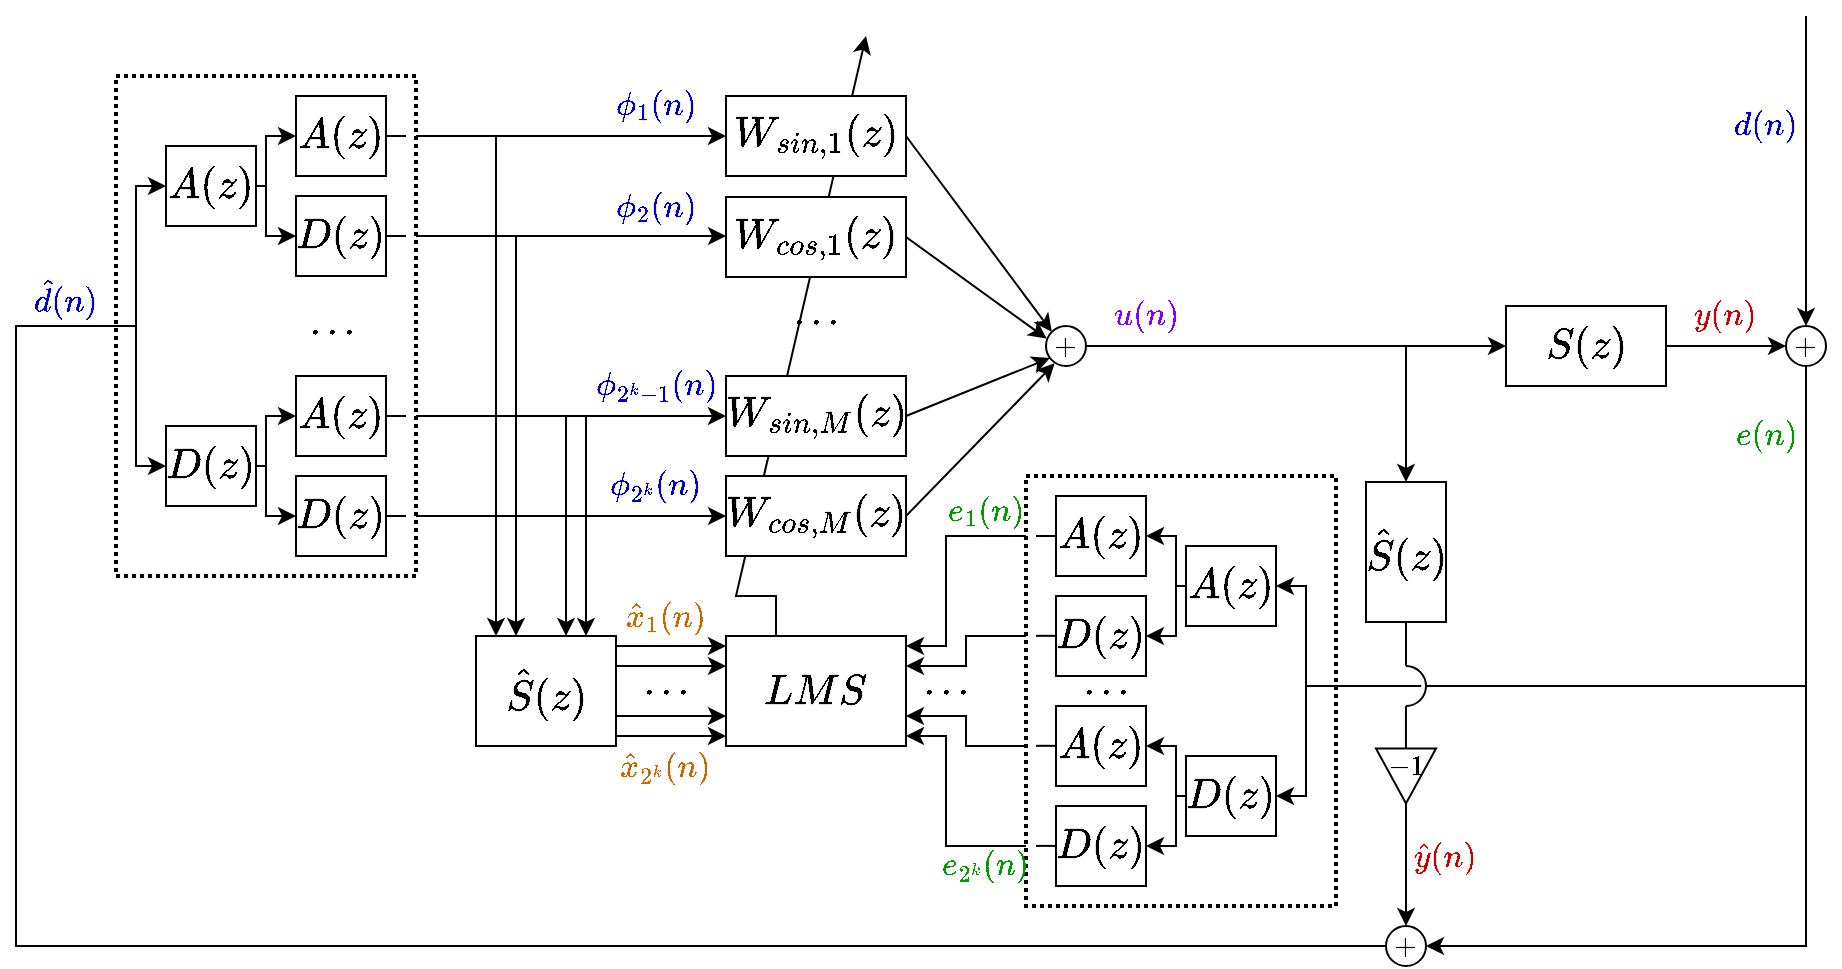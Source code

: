 <mxfile version="21.6.8" type="github">
  <diagram name="Sivu-1" id="u8w1255cLJUokRJfRU84">
    <mxGraphModel dx="2378" dy="2010" grid="1" gridSize="5" guides="1" tooltips="1" connect="1" arrows="1" fold="1" page="1" pageScale="1" pageWidth="827" pageHeight="1169" math="1" shadow="0">
      <root>
        <mxCell id="0" />
        <mxCell id="1" parent="0" />
        <mxCell id="8-c3kvB9OXs8t6of_QWn-6" value="" style="rounded=0;whiteSpace=wrap;html=1;fillColor=none;strokeColor=default;dashed=1;dashPattern=1 1;strokeWidth=2;" vertex="1" parent="1">
          <mxGeometry x="40" y="-85" width="150" height="250" as="geometry" />
        </mxCell>
        <mxCell id="19g5wpBG-z4xOQPj4vC4-21" value="" style="endArrow=none;html=1;rounded=0;exitX=0.498;exitY=0.138;exitDx=0;exitDy=0;exitPerimeter=0;" parent="1" source="19g5wpBG-z4xOQPj4vC4-19" edge="1" target="19g5wpBG-z4xOQPj4vC4-10">
          <mxGeometry width="50" height="50" relative="1" as="geometry">
            <mxPoint x="685" y="270" as="sourcePoint" />
            <mxPoint x="685" y="235" as="targetPoint" />
          </mxGeometry>
        </mxCell>
        <mxCell id="19g5wpBG-z4xOQPj4vC4-25" style="edgeStyle=orthogonalEdgeStyle;rounded=0;orthogonalLoop=1;jettySize=auto;html=1;entryX=0;entryY=0.5;entryDx=0;entryDy=0;" parent="1" source="ajAWkNfieeJ6ma5MIzeF-12" target="ajAWkNfieeJ6ma5MIzeF-1" edge="1">
          <mxGeometry relative="1" as="geometry" />
        </mxCell>
        <mxCell id="ajAWkNfieeJ6ma5MIzeF-12" value="&lt;font style=&quot;font-size: 18px;&quot;&gt;$$S(z)$$&lt;/font&gt;" style="rounded=0;whiteSpace=wrap;html=1;" parent="1" vertex="1">
          <mxGeometry x="735" y="30" width="80" height="40" as="geometry" />
        </mxCell>
        <mxCell id="ajAWkNfieeJ6ma5MIzeF-18" value="" style="endArrow=classic;html=1;rounded=0;exitX=0.5;exitY=0;exitDx=0;exitDy=0;" parent="1" edge="1">
          <mxGeometry width="50" height="50" relative="1" as="geometry">
            <mxPoint x="370" y="235" as="sourcePoint" />
            <mxPoint x="415" y="-105" as="targetPoint" />
            <Array as="points">
              <mxPoint x="370" y="175" />
              <mxPoint x="350" y="175" />
            </Array>
          </mxGeometry>
        </mxCell>
        <mxCell id="ajAWkNfieeJ6ma5MIzeF-3" value="&lt;font style=&quot;font-size: 18px;&quot;&gt;$$W_{sin,1}(z)$$&lt;/font&gt;" style="rounded=0;whiteSpace=wrap;html=1;" parent="1" vertex="1">
          <mxGeometry x="345" y="-75" width="90" height="40" as="geometry" />
        </mxCell>
        <mxCell id="ajAWkNfieeJ6ma5MIzeF-20" value="&lt;font size=&quot;1&quot; color=&quot;#0000cc&quot;&gt;&lt;i style=&quot;font-size: 14px;&quot;&gt;$$d(n)$$&lt;/i&gt;&lt;/font&gt;" style="text;html=1;strokeColor=none;fillColor=none;align=center;verticalAlign=middle;whiteSpace=wrap;rounded=0;" parent="1" vertex="1">
          <mxGeometry x="835" y="-75" width="60" height="30" as="geometry" />
        </mxCell>
        <mxCell id="ajAWkNfieeJ6ma5MIzeF-21" value="&lt;font size=&quot;1&quot; color=&quot;#cc0000&quot;&gt;&lt;i style=&quot;font-size: 14px;&quot;&gt;$$y(n)$$&lt;/i&gt;&lt;/font&gt;" style="text;html=1;strokeColor=none;fillColor=none;align=center;verticalAlign=middle;whiteSpace=wrap;rounded=0;" parent="1" vertex="1">
          <mxGeometry x="815" y="20" width="60" height="30" as="geometry" />
        </mxCell>
        <mxCell id="ajAWkNfieeJ6ma5MIzeF-22" value="&lt;font size=&quot;1&quot; color=&quot;#009900&quot;&gt;&lt;i style=&quot;font-size: 14px;&quot;&gt;$$e(n)$$&lt;/i&gt;&lt;/font&gt;" style="text;html=1;strokeColor=none;fillColor=none;align=center;verticalAlign=middle;whiteSpace=wrap;rounded=0;" parent="1" vertex="1">
          <mxGeometry x="835" y="80" width="60" height="30" as="geometry" />
        </mxCell>
        <mxCell id="ajAWkNfieeJ6ma5MIzeF-23" value="&lt;font size=&quot;1&quot; color=&quot;#7f00ff&quot;&gt;&lt;i style=&quot;font-size: 14px;&quot;&gt;$$u(n)$$&lt;/i&gt;&lt;/font&gt;" style="text;html=1;strokeColor=none;fillColor=none;align=center;verticalAlign=middle;whiteSpace=wrap;rounded=0;" parent="1" vertex="1">
          <mxGeometry x="525" y="20" width="60" height="30" as="geometry" />
        </mxCell>
        <mxCell id="CBB9v3UhZUv1EWWix4jz-1" value="&lt;font style=&quot;font-size: 18px;&quot;&gt;$$\hat {S}(z)$$&lt;/font&gt;" style="rounded=0;whiteSpace=wrap;html=1;" parent="1" vertex="1">
          <mxGeometry x="220" y="195" width="70" height="55" as="geometry" />
        </mxCell>
        <mxCell id="CBB9v3UhZUv1EWWix4jz-2" value="&lt;font size=&quot;1&quot; color=&quot;#cc6600&quot;&gt;&lt;i style=&quot;font-size: 14px;&quot;&gt;$$\hat{x}_1(n)$$&lt;/i&gt;&lt;/font&gt;" style="text;html=1;strokeColor=none;fillColor=none;align=center;verticalAlign=middle;whiteSpace=wrap;rounded=0;" parent="1" vertex="1">
          <mxGeometry x="285" y="170" width="60" height="30" as="geometry" />
        </mxCell>
        <mxCell id="19g5wpBG-z4xOQPj4vC4-1" value="&lt;font style=&quot;font-size: 18px;&quot;&gt;$$\hat {S}(z)$$&lt;/font&gt;" style="rounded=0;whiteSpace=wrap;html=1;" parent="1" vertex="1">
          <mxGeometry x="665" y="118" width="40" height="70" as="geometry" />
        </mxCell>
        <mxCell id="19g5wpBG-z4xOQPj4vC4-3" value="$$+$$" style="ellipse;whiteSpace=wrap;html=1;aspect=fixed;" parent="1" vertex="1">
          <mxGeometry x="675" y="340" width="20" height="20" as="geometry" />
        </mxCell>
        <mxCell id="19g5wpBG-z4xOQPj4vC4-7" value="" style="endArrow=classic;html=1;rounded=0;entryX=1;entryY=0.5;entryDx=0;entryDy=0;" parent="1" source="ajAWkNfieeJ6ma5MIzeF-1" target="19g5wpBG-z4xOQPj4vC4-3" edge="1">
          <mxGeometry width="50" height="50" relative="1" as="geometry">
            <mxPoint x="685" y="120" as="sourcePoint" />
            <mxPoint x="735" y="280" as="targetPoint" />
            <Array as="points">
              <mxPoint x="885" y="350" />
            </Array>
          </mxGeometry>
        </mxCell>
        <mxCell id="19g5wpBG-z4xOQPj4vC4-10" value="" style="verticalLabelPosition=bottom;verticalAlign=top;html=1;shape=mxgraph.basic.arc;startAngle=0.5;endAngle=0;rotation=-180;" parent="1" vertex="1">
          <mxGeometry x="675" y="210" width="20" height="20" as="geometry" />
        </mxCell>
        <mxCell id="19g5wpBG-z4xOQPj4vC4-11" value="" style="endArrow=classic;html=1;rounded=0;entryX=0.5;entryY=0;entryDx=0;entryDy=0;exitX=0.5;exitY=1;exitDx=0;exitDy=0;" parent="1" source="19g5wpBG-z4xOQPj4vC4-19" target="19g5wpBG-z4xOQPj4vC4-3" edge="1">
          <mxGeometry width="50" height="50" relative="1" as="geometry">
            <mxPoint x="485" y="422.88" as="sourcePoint" />
            <mxPoint x="535" y="357.88" as="targetPoint" />
          </mxGeometry>
        </mxCell>
        <mxCell id="19g5wpBG-z4xOQPj4vC4-13" value="" style="endArrow=none;html=1;rounded=0;exitX=0;exitY=0.5;exitDx=0;exitDy=0;exitPerimeter=0;" parent="1" source="19g5wpBG-z4xOQPj4vC4-10" edge="1">
          <mxGeometry width="50" height="50" relative="1" as="geometry">
            <mxPoint x="708.75" y="240" as="sourcePoint" />
            <mxPoint x="885" y="220" as="targetPoint" />
          </mxGeometry>
        </mxCell>
        <mxCell id="19g5wpBG-z4xOQPj4vC4-16" value="" style="triangle;whiteSpace=wrap;html=1;rotation=90;" parent="1" vertex="1">
          <mxGeometry x="671.25" y="250" width="27.5" height="30" as="geometry" />
        </mxCell>
        <mxCell id="19g5wpBG-z4xOQPj4vC4-19" value="$$-1$$" style="text;html=1;strokeColor=none;fillColor=none;align=center;verticalAlign=middle;whiteSpace=wrap;rounded=0;" parent="1" vertex="1">
          <mxGeometry x="675" y="250" width="20" height="19.62" as="geometry" />
        </mxCell>
        <mxCell id="ajAWkNfieeJ6ma5MIzeF-1" value="$$+$$" style="ellipse;whiteSpace=wrap;html=1;aspect=fixed;" parent="1" vertex="1">
          <mxGeometry x="875" y="40" width="20" height="20" as="geometry" />
        </mxCell>
        <mxCell id="19g5wpBG-z4xOQPj4vC4-26" value="" style="endArrow=classic;html=1;rounded=0;entryX=0.5;entryY=0;entryDx=0;entryDy=0;" parent="1" target="ajAWkNfieeJ6ma5MIzeF-1" edge="1">
          <mxGeometry width="50" height="50" relative="1" as="geometry">
            <mxPoint x="885" y="-115" as="sourcePoint" />
            <mxPoint x="805" y="130" as="targetPoint" />
          </mxGeometry>
        </mxCell>
        <mxCell id="19g5wpBG-z4xOQPj4vC4-27" value="&lt;font size=&quot;1&quot; color=&quot;#cc0000&quot;&gt;&lt;i style=&quot;font-size: 14px;&quot;&gt;$$\hat{y}(n)$$&lt;/i&gt;&lt;/font&gt;" style="text;html=1;strokeColor=none;fillColor=none;align=center;verticalAlign=middle;whiteSpace=wrap;rounded=0;" parent="1" vertex="1">
          <mxGeometry x="675" y="290" width="60" height="30" as="geometry" />
        </mxCell>
        <mxCell id="3sO2YfJtq2BWgRdyIDpK-2" value="&lt;font style=&quot;font-size: 18px;&quot;&gt;$$D(z)$$&lt;/font&gt;" style="rounded=0;whiteSpace=wrap;html=1;" parent="1" vertex="1">
          <mxGeometry x="65" y="90" width="45" height="40" as="geometry" />
        </mxCell>
        <mxCell id="3sO2YfJtq2BWgRdyIDpK-3" value="&lt;font style=&quot;font-size: 18px;&quot;&gt;$$A(z)$$&lt;/font&gt;" style="rounded=0;whiteSpace=wrap;html=1;" parent="1" vertex="1">
          <mxGeometry x="65" y="-50" width="45" height="40" as="geometry" />
        </mxCell>
        <mxCell id="3sO2YfJtq2BWgRdyIDpK-6" value="&lt;font style=&quot;font-size: 18px;&quot;&gt;$$W_{cos,1}(z)$$&lt;/font&gt;" style="rounded=0;whiteSpace=wrap;html=1;" parent="1" vertex="1">
          <mxGeometry x="345" y="-24.5" width="90" height="40" as="geometry" />
        </mxCell>
        <mxCell id="3sO2YfJtq2BWgRdyIDpK-7" value="&lt;div&gt;&lt;font style=&quot;font-size: 18px;&quot;&gt;$$W_{sin,M}(z)$$&lt;/font&gt;&lt;/div&gt;" style="rounded=0;whiteSpace=wrap;html=1;" parent="1" vertex="1">
          <mxGeometry x="345" y="65" width="90" height="40" as="geometry" />
        </mxCell>
        <mxCell id="3sO2YfJtq2BWgRdyIDpK-10" value="&lt;font style=&quot;font-size: 18px;&quot;&gt;$$W_{cos,M}(z)$$&lt;/font&gt;" style="rounded=0;whiteSpace=wrap;html=1;" parent="1" vertex="1">
          <mxGeometry x="345" y="115" width="90" height="40" as="geometry" />
        </mxCell>
        <mxCell id="3sO2YfJtq2BWgRdyIDpK-11" value="&lt;font style=&quot;font-size: 16px;&quot;&gt;$$\dots$$&lt;/font&gt;" style="text;html=1;strokeColor=none;fillColor=none;align=center;verticalAlign=middle;whiteSpace=wrap;rounded=0;" parent="1" vertex="1">
          <mxGeometry x="117.5" y="25" width="60" height="25" as="geometry" />
        </mxCell>
        <mxCell id="3sO2YfJtq2BWgRdyIDpK-42" style="edgeStyle=orthogonalEdgeStyle;rounded=0;orthogonalLoop=1;jettySize=auto;html=1;entryX=0;entryY=0.5;entryDx=0;entryDy=0;exitX=1;exitY=0.5;exitDx=0;exitDy=0;" parent="1" source="3sO2YfJtq2BWgRdyIDpK-22" target="ajAWkNfieeJ6ma5MIzeF-12" edge="1">
          <mxGeometry relative="1" as="geometry">
            <mxPoint x="650" y="50" as="sourcePoint" />
          </mxGeometry>
        </mxCell>
        <mxCell id="3sO2YfJtq2BWgRdyIDpK-22" value="$$+$$" style="ellipse;whiteSpace=wrap;html=1;aspect=fixed;" parent="1" vertex="1">
          <mxGeometry x="505" y="40" width="20" height="20" as="geometry" />
        </mxCell>
        <mxCell id="3sO2YfJtq2BWgRdyIDpK-24" value="" style="endArrow=classic;html=1;rounded=0;exitX=1;exitY=0.5;exitDx=0;exitDy=0;entryX=0;entryY=0;entryDx=0;entryDy=0;" parent="1" source="ajAWkNfieeJ6ma5MIzeF-3" target="3sO2YfJtq2BWgRdyIDpK-22" edge="1">
          <mxGeometry width="50" height="50" relative="1" as="geometry">
            <mxPoint x="485" y="-45" as="sourcePoint" />
            <mxPoint x="535" y="-95" as="targetPoint" />
          </mxGeometry>
        </mxCell>
        <mxCell id="3sO2YfJtq2BWgRdyIDpK-25" value="" style="endArrow=classic;html=1;rounded=0;exitX=1;exitY=0.5;exitDx=0;exitDy=0;entryX=0.016;entryY=0.315;entryDx=0;entryDy=0;entryPerimeter=0;" parent="1" source="3sO2YfJtq2BWgRdyIDpK-6" target="3sO2YfJtq2BWgRdyIDpK-22" edge="1">
          <mxGeometry width="50" height="50" relative="1" as="geometry">
            <mxPoint x="545" y="60" as="sourcePoint" />
            <mxPoint x="595" y="10" as="targetPoint" />
          </mxGeometry>
        </mxCell>
        <mxCell id="3sO2YfJtq2BWgRdyIDpK-26" value="" style="endArrow=classic;html=1;rounded=0;exitX=1;exitY=0.5;exitDx=0;exitDy=0;entryX=0.097;entryY=0.802;entryDx=0;entryDy=0;entryPerimeter=0;" parent="1" source="3sO2YfJtq2BWgRdyIDpK-7" target="3sO2YfJtq2BWgRdyIDpK-22" edge="1">
          <mxGeometry width="50" height="50" relative="1" as="geometry">
            <mxPoint x="470" y="140" as="sourcePoint" />
            <mxPoint x="520" y="90" as="targetPoint" />
          </mxGeometry>
        </mxCell>
        <mxCell id="3sO2YfJtq2BWgRdyIDpK-27" value="" style="endArrow=classic;html=1;rounded=0;exitX=1;exitY=0.5;exitDx=0;exitDy=0;entryX=0.216;entryY=0.934;entryDx=0;entryDy=0;entryPerimeter=0;" parent="1" source="3sO2YfJtq2BWgRdyIDpK-10" target="3sO2YfJtq2BWgRdyIDpK-22" edge="1">
          <mxGeometry width="50" height="50" relative="1" as="geometry">
            <mxPoint x="475" y="135" as="sourcePoint" />
            <mxPoint x="525" y="85" as="targetPoint" />
          </mxGeometry>
        </mxCell>
        <mxCell id="3sO2YfJtq2BWgRdyIDpK-35" value="" style="endArrow=classic;html=1;rounded=0;" parent="1" edge="1">
          <mxGeometry width="50" height="50" relative="1" as="geometry">
            <mxPoint x="290" y="200" as="sourcePoint" />
            <mxPoint x="345" y="200" as="targetPoint" />
          </mxGeometry>
        </mxCell>
        <mxCell id="3sO2YfJtq2BWgRdyIDpK-36" value="" style="endArrow=classic;html=1;rounded=0;" parent="1" edge="1">
          <mxGeometry width="50" height="50" relative="1" as="geometry">
            <mxPoint x="290" y="210" as="sourcePoint" />
            <mxPoint x="345" y="210" as="targetPoint" />
          </mxGeometry>
        </mxCell>
        <mxCell id="3sO2YfJtq2BWgRdyIDpK-38" value="" style="endArrow=classic;html=1;rounded=0;" parent="1" edge="1">
          <mxGeometry width="50" height="50" relative="1" as="geometry">
            <mxPoint x="290" y="235" as="sourcePoint" />
            <mxPoint x="345" y="235" as="targetPoint" />
          </mxGeometry>
        </mxCell>
        <mxCell id="3sO2YfJtq2BWgRdyIDpK-39" value="" style="endArrow=classic;html=1;rounded=0;" parent="1" edge="1">
          <mxGeometry width="50" height="50" relative="1" as="geometry">
            <mxPoint x="290" y="245" as="sourcePoint" />
            <mxPoint x="345" y="245" as="targetPoint" />
          </mxGeometry>
        </mxCell>
        <mxCell id="3sO2YfJtq2BWgRdyIDpK-40" value="&lt;font style=&quot;font-size: 16px;&quot;&gt;$$\dots$$&lt;/font&gt;" style="text;html=1;strokeColor=none;fillColor=none;align=center;verticalAlign=middle;whiteSpace=wrap;rounded=0;rotation=0;" parent="1" vertex="1">
          <mxGeometry x="285" y="215" width="60" height="5" as="geometry" />
        </mxCell>
        <mxCell id="ajAWkNfieeJ6ma5MIzeF-5" value="&lt;font style=&quot;font-size: 18px;&quot;&gt;$$LMS$$&lt;/font&gt;" style="rounded=0;whiteSpace=wrap;html=1;" parent="1" vertex="1">
          <mxGeometry x="345" y="195" width="90" height="55" as="geometry" />
        </mxCell>
        <mxCell id="3sO2YfJtq2BWgRdyIDpK-44" value="" style="endArrow=classic;html=1;rounded=0;" parent="1" target="19g5wpBG-z4xOQPj4vC4-1" edge="1">
          <mxGeometry width="50" height="50" relative="1" as="geometry">
            <mxPoint x="685" y="50" as="sourcePoint" />
            <mxPoint x="735" as="targetPoint" />
          </mxGeometry>
        </mxCell>
        <mxCell id="3sO2YfJtq2BWgRdyIDpK-45" value="" style="endArrow=none;html=1;rounded=0;exitX=0.5;exitY=1;exitDx=0;exitDy=0;" parent="1" source="19g5wpBG-z4xOQPj4vC4-1" target="19g5wpBG-z4xOQPj4vC4-10" edge="1">
          <mxGeometry width="50" height="50" relative="1" as="geometry">
            <mxPoint x="740" y="175" as="sourcePoint" />
            <mxPoint x="790" y="125" as="targetPoint" />
          </mxGeometry>
        </mxCell>
        <mxCell id="3sO2YfJtq2BWgRdyIDpK-49" value="" style="endArrow=none;html=1;rounded=0;strokeWidth=2;strokeColor=#FFFFFF;" parent="1" edge="1">
          <mxGeometry width="50" height="50" relative="1" as="geometry">
            <mxPoint x="175" y="-25.5" as="sourcePoint" />
            <mxPoint x="175" y="-29.5" as="targetPoint" />
          </mxGeometry>
        </mxCell>
        <mxCell id="3NsY_oaufpO6qxjP1VHb-3" value="&lt;font style=&quot;font-size: 16px;&quot;&gt;$$\dots$$&lt;/font&gt;" style="text;html=1;strokeColor=none;fillColor=none;align=center;verticalAlign=middle;whiteSpace=wrap;rounded=0;" parent="1" vertex="1">
          <mxGeometry x="360" y="20" width="60" height="25" as="geometry" />
        </mxCell>
        <mxCell id="3NsY_oaufpO6qxjP1VHb-4" value="&lt;div style=&quot;font-size: 15px;&quot;&gt;&lt;font style=&quot;font-size: 14px;&quot; color=&quot;#0000cc&quot;&gt;$$\hat{d}(n)$$&lt;/font&gt;&lt;/div&gt;" style="text;html=1;strokeColor=none;fillColor=none;align=center;verticalAlign=middle;whiteSpace=wrap;rounded=0;" parent="1" vertex="1">
          <mxGeometry x="-15" y="10" width="60" height="30" as="geometry" />
        </mxCell>
        <mxCell id="8-c3kvB9OXs8t6of_QWn-2" value="&lt;font style=&quot;font-size: 18px;&quot;&gt;$$A(z)$$&lt;/font&gt;" style="rounded=0;whiteSpace=wrap;html=1;" vertex="1" parent="1">
          <mxGeometry x="130" y="-75" width="45" height="40" as="geometry" />
        </mxCell>
        <mxCell id="8-c3kvB9OXs8t6of_QWn-3" value="&lt;font style=&quot;font-size: 18px;&quot;&gt;$$A(z)$$&lt;/font&gt;" style="rounded=0;whiteSpace=wrap;html=1;" vertex="1" parent="1">
          <mxGeometry x="130" y="65" width="45" height="40" as="geometry" />
        </mxCell>
        <mxCell id="8-c3kvB9OXs8t6of_QWn-4" value="&lt;font style=&quot;font-size: 18px;&quot;&gt;$$D(z)$$&lt;/font&gt;" style="rounded=0;whiteSpace=wrap;html=1;" vertex="1" parent="1">
          <mxGeometry x="130" y="-25" width="45" height="40" as="geometry" />
        </mxCell>
        <mxCell id="8-c3kvB9OXs8t6of_QWn-5" value="&lt;font style=&quot;font-size: 18px;&quot;&gt;$$D(z)$$&lt;/font&gt;" style="rounded=0;whiteSpace=wrap;html=1;" vertex="1" parent="1">
          <mxGeometry x="130" y="115" width="45" height="40" as="geometry" />
        </mxCell>
        <mxCell id="8-c3kvB9OXs8t6of_QWn-13" value="" style="endArrow=classic;html=1;rounded=0;" edge="1" parent="1">
          <mxGeometry width="50" height="50" relative="1" as="geometry">
            <mxPoint x="230" y="-55" as="sourcePoint" />
            <mxPoint x="230" y="195" as="targetPoint" />
          </mxGeometry>
        </mxCell>
        <mxCell id="8-c3kvB9OXs8t6of_QWn-14" value="" style="endArrow=classic;html=1;rounded=0;" edge="1" parent="1">
          <mxGeometry width="50" height="50" relative="1" as="geometry">
            <mxPoint x="240" y="-5" as="sourcePoint" />
            <mxPoint x="240" y="195" as="targetPoint" />
          </mxGeometry>
        </mxCell>
        <mxCell id="8-c3kvB9OXs8t6of_QWn-15" value="" style="endArrow=classic;html=1;rounded=0;" edge="1" parent="1">
          <mxGeometry width="50" height="50" relative="1" as="geometry">
            <mxPoint x="265" y="85" as="sourcePoint" />
            <mxPoint x="265" y="195" as="targetPoint" />
          </mxGeometry>
        </mxCell>
        <mxCell id="8-c3kvB9OXs8t6of_QWn-16" value="" style="endArrow=classic;html=1;rounded=0;" edge="1" parent="1">
          <mxGeometry width="50" height="50" relative="1" as="geometry">
            <mxPoint x="275" y="85" as="sourcePoint" />
            <mxPoint x="275" y="195" as="targetPoint" />
          </mxGeometry>
        </mxCell>
        <mxCell id="8-c3kvB9OXs8t6of_QWn-17" value="&lt;div style=&quot;font-size: 15px;&quot;&gt;&lt;font style=&quot;font-size: 14px;&quot; color=&quot;#0000cc&quot;&gt;$$\phi_{1}(n)$$&lt;/font&gt;&lt;/div&gt;" style="text;html=1;strokeColor=none;fillColor=none;align=center;verticalAlign=middle;whiteSpace=wrap;rounded=0;" vertex="1" parent="1">
          <mxGeometry x="280" y="-85" width="60" height="30" as="geometry" />
        </mxCell>
        <mxCell id="8-c3kvB9OXs8t6of_QWn-18" value="&lt;div style=&quot;font-size: 15px;&quot;&gt;&lt;font style=&quot;font-size: 14px;&quot; color=&quot;#0000cc&quot;&gt;$$\phi_{2}(n)$$&lt;/font&gt;&lt;/div&gt;" style="text;html=1;strokeColor=none;fillColor=none;align=center;verticalAlign=middle;whiteSpace=wrap;rounded=0;" vertex="1" parent="1">
          <mxGeometry x="280" y="-34.5" width="60" height="30" as="geometry" />
        </mxCell>
        <mxCell id="8-c3kvB9OXs8t6of_QWn-19" value="&lt;div style=&quot;font-size: 15px;&quot;&gt;&lt;font style=&quot;font-size: 14px;&quot; color=&quot;#0000cc&quot;&gt;$$\phi_{2^k -1}(n)$$&lt;/font&gt;&lt;/div&gt;" style="text;html=1;strokeColor=none;fillColor=none;align=center;verticalAlign=middle;whiteSpace=wrap;rounded=0;" vertex="1" parent="1">
          <mxGeometry x="280" y="55" width="60" height="30" as="geometry" />
        </mxCell>
        <mxCell id="8-c3kvB9OXs8t6of_QWn-20" value="&lt;div style=&quot;font-size: 15px;&quot;&gt;&lt;font style=&quot;font-size: 14px;&quot; color=&quot;#0000cc&quot;&gt;$$\phi_{2^k}(n)$$&lt;/font&gt;&lt;/div&gt;" style="text;html=1;strokeColor=none;fillColor=none;align=center;verticalAlign=middle;whiteSpace=wrap;rounded=0;" vertex="1" parent="1">
          <mxGeometry x="280" y="105" width="60" height="30" as="geometry" />
        </mxCell>
        <mxCell id="8-c3kvB9OXs8t6of_QWn-21" value="" style="rounded=0;whiteSpace=wrap;html=1;fillColor=none;strokeColor=default;dashed=1;dashPattern=1 1;strokeWidth=2;" vertex="1" parent="1">
          <mxGeometry x="495" y="115" width="155" height="215" as="geometry" />
        </mxCell>
        <mxCell id="8-c3kvB9OXs8t6of_QWn-22" value="&lt;font style=&quot;font-size: 18px;&quot;&gt;$$D(z)$$&lt;/font&gt;" style="rounded=0;whiteSpace=wrap;html=1;" vertex="1" parent="1">
          <mxGeometry x="575" y="255" width="45" height="40" as="geometry" />
        </mxCell>
        <mxCell id="8-c3kvB9OXs8t6of_QWn-23" value="&lt;font style=&quot;font-size: 18px;&quot;&gt;$$A(z)$$&lt;/font&gt;" style="rounded=0;whiteSpace=wrap;html=1;" vertex="1" parent="1">
          <mxGeometry x="575" y="150" width="45" height="40" as="geometry" />
        </mxCell>
        <mxCell id="8-c3kvB9OXs8t6of_QWn-24" value="" style="endArrow=none;html=1;rounded=0;strokeWidth=2;strokeColor=#FFFFFF;" edge="1" parent="1">
          <mxGeometry width="50" height="50" relative="1" as="geometry">
            <mxPoint x="625" y="174.5" as="sourcePoint" />
            <mxPoint x="625" y="170.5" as="targetPoint" />
          </mxGeometry>
        </mxCell>
        <mxCell id="8-c3kvB9OXs8t6of_QWn-25" value="&lt;font style=&quot;font-size: 18px;&quot;&gt;$$A(z)$$&lt;/font&gt;" style="rounded=0;whiteSpace=wrap;html=1;" vertex="1" parent="1">
          <mxGeometry x="510" y="125" width="45" height="40" as="geometry" />
        </mxCell>
        <mxCell id="8-c3kvB9OXs8t6of_QWn-26" value="&lt;font style=&quot;font-size: 18px;&quot;&gt;$$A(z)$$&lt;/font&gt;" style="rounded=0;whiteSpace=wrap;html=1;" vertex="1" parent="1">
          <mxGeometry x="510" y="230" width="45" height="40" as="geometry" />
        </mxCell>
        <mxCell id="8-c3kvB9OXs8t6of_QWn-27" value="&lt;font style=&quot;font-size: 18px;&quot;&gt;$$D(z)$$&lt;/font&gt;" style="rounded=0;whiteSpace=wrap;html=1;" vertex="1" parent="1">
          <mxGeometry x="510" y="175" width="45" height="40" as="geometry" />
        </mxCell>
        <mxCell id="8-c3kvB9OXs8t6of_QWn-28" value="&lt;font style=&quot;font-size: 18px;&quot;&gt;$$D(z)$$&lt;/font&gt;" style="rounded=0;whiteSpace=wrap;html=1;" vertex="1" parent="1">
          <mxGeometry x="510" y="280" width="45" height="40" as="geometry" />
        </mxCell>
        <mxCell id="8-c3kvB9OXs8t6of_QWn-29" value="" style="endArrow=classic;html=1;rounded=0;" edge="1" parent="1">
          <mxGeometry width="50" height="50" relative="1" as="geometry">
            <mxPoint x="495" y="145" as="sourcePoint" />
            <mxPoint x="435" y="200" as="targetPoint" />
            <Array as="points">
              <mxPoint x="455" y="145" />
              <mxPoint x="455" y="200" />
            </Array>
          </mxGeometry>
        </mxCell>
        <mxCell id="8-c3kvB9OXs8t6of_QWn-30" value="" style="endArrow=classic;html=1;rounded=0;" edge="1" parent="1">
          <mxGeometry width="50" height="50" relative="1" as="geometry">
            <mxPoint x="495" y="195" as="sourcePoint" />
            <mxPoint x="435" y="210" as="targetPoint" />
            <Array as="points">
              <mxPoint x="465" y="195" />
              <mxPoint x="465" y="210" />
            </Array>
          </mxGeometry>
        </mxCell>
        <mxCell id="8-c3kvB9OXs8t6of_QWn-31" value="" style="endArrow=classic;html=1;rounded=0;" edge="1" parent="1">
          <mxGeometry width="50" height="50" relative="1" as="geometry">
            <mxPoint x="495" y="250" as="sourcePoint" />
            <mxPoint x="435" y="235" as="targetPoint" />
            <Array as="points">
              <mxPoint x="465" y="250" />
              <mxPoint x="465" y="235" />
            </Array>
          </mxGeometry>
        </mxCell>
        <mxCell id="8-c3kvB9OXs8t6of_QWn-32" value="" style="endArrow=classic;html=1;rounded=0;" edge="1" parent="1">
          <mxGeometry width="50" height="50" relative="1" as="geometry">
            <mxPoint x="495" y="300" as="sourcePoint" />
            <mxPoint x="435" y="245" as="targetPoint" />
            <Array as="points">
              <mxPoint x="455" y="300" />
              <mxPoint x="455" y="245" />
            </Array>
          </mxGeometry>
        </mxCell>
        <mxCell id="8-c3kvB9OXs8t6of_QWn-33" value="&lt;font style=&quot;font-size: 16px;&quot;&gt;$$\dots$$&lt;/font&gt;" style="text;html=1;strokeColor=none;fillColor=none;align=center;verticalAlign=middle;whiteSpace=wrap;rounded=0;" vertex="1" parent="1">
          <mxGeometry x="505" y="205" width="60" height="25" as="geometry" />
        </mxCell>
        <mxCell id="8-c3kvB9OXs8t6of_QWn-36" value="" style="endArrow=classic;html=1;rounded=0;entryX=1;entryY=0.5;entryDx=0;entryDy=0;exitX=0.12;exitY=0.5;exitDx=0;exitDy=0;exitPerimeter=0;" edge="1" parent="1" source="19g5wpBG-z4xOQPj4vC4-10" target="8-c3kvB9OXs8t6of_QWn-23">
          <mxGeometry width="50" height="50" relative="1" as="geometry">
            <mxPoint x="600" y="240" as="sourcePoint" />
            <mxPoint x="650" y="190" as="targetPoint" />
            <Array as="points">
              <mxPoint x="635" y="220" />
              <mxPoint x="635" y="170" />
            </Array>
          </mxGeometry>
        </mxCell>
        <mxCell id="8-c3kvB9OXs8t6of_QWn-37" value="" style="endArrow=classic;html=1;rounded=0;entryX=1;entryY=0.5;entryDx=0;entryDy=0;" edge="1" parent="1" target="8-c3kvB9OXs8t6of_QWn-22">
          <mxGeometry width="50" height="50" relative="1" as="geometry">
            <mxPoint x="635" y="220" as="sourcePoint" />
            <mxPoint x="680" y="170" as="targetPoint" />
            <Array as="points">
              <mxPoint x="635" y="275" />
            </Array>
          </mxGeometry>
        </mxCell>
        <mxCell id="8-c3kvB9OXs8t6of_QWn-38" value="" style="endArrow=classic;html=1;rounded=0;entryX=1;entryY=0.5;entryDx=0;entryDy=0;" edge="1" parent="1" target="8-c3kvB9OXs8t6of_QWn-25">
          <mxGeometry width="50" height="50" relative="1" as="geometry">
            <mxPoint x="575" y="170" as="sourcePoint" />
            <mxPoint x="560" y="145" as="targetPoint" />
            <Array as="points">
              <mxPoint x="570" y="170" />
              <mxPoint x="570" y="145" />
            </Array>
          </mxGeometry>
        </mxCell>
        <mxCell id="8-c3kvB9OXs8t6of_QWn-39" value="" style="endArrow=classic;html=1;rounded=0;entryX=1;entryY=0.5;entryDx=0;entryDy=0;" edge="1" parent="1" target="8-c3kvB9OXs8t6of_QWn-27">
          <mxGeometry width="50" height="50" relative="1" as="geometry">
            <mxPoint x="570" y="170" as="sourcePoint" />
            <mxPoint x="620" y="120" as="targetPoint" />
            <Array as="points">
              <mxPoint x="570" y="195" />
            </Array>
          </mxGeometry>
        </mxCell>
        <mxCell id="8-c3kvB9OXs8t6of_QWn-40" value="" style="endArrow=classic;html=1;rounded=0;entryX=1;entryY=0.5;entryDx=0;entryDy=0;" edge="1" parent="1" target="8-c3kvB9OXs8t6of_QWn-26">
          <mxGeometry width="50" height="50" relative="1" as="geometry">
            <mxPoint x="575" y="275" as="sourcePoint" />
            <mxPoint x="625" y="225" as="targetPoint" />
            <Array as="points">
              <mxPoint x="570" y="275" />
              <mxPoint x="570" y="250" />
            </Array>
          </mxGeometry>
        </mxCell>
        <mxCell id="8-c3kvB9OXs8t6of_QWn-41" value="" style="endArrow=classic;html=1;rounded=0;entryX=1;entryY=0.5;entryDx=0;entryDy=0;" edge="1" parent="1" target="8-c3kvB9OXs8t6of_QWn-28">
          <mxGeometry width="50" height="50" relative="1" as="geometry">
            <mxPoint x="570" y="275" as="sourcePoint" />
            <mxPoint x="620" y="225" as="targetPoint" />
            <Array as="points">
              <mxPoint x="570" y="300" />
            </Array>
          </mxGeometry>
        </mxCell>
        <mxCell id="8-c3kvB9OXs8t6of_QWn-42" value="" style="endArrow=classic;html=1;rounded=0;entryX=0;entryY=0.5;entryDx=0;entryDy=0;" edge="1" parent="1" target="3sO2YfJtq2BWgRdyIDpK-3">
          <mxGeometry width="50" height="50" relative="1" as="geometry">
            <mxPoint x="675" y="350" as="sourcePoint" />
            <mxPoint x="20" y="40" as="targetPoint" />
            <Array as="points">
              <mxPoint x="-10" y="350" />
              <mxPoint x="-10" y="40" />
              <mxPoint x="50" y="40" />
              <mxPoint x="50" y="-30" />
            </Array>
          </mxGeometry>
        </mxCell>
        <mxCell id="8-c3kvB9OXs8t6of_QWn-43" value="" style="endArrow=classic;html=1;rounded=0;entryX=0;entryY=0.5;entryDx=0;entryDy=0;" edge="1" parent="1" target="3sO2YfJtq2BWgRdyIDpK-2">
          <mxGeometry width="50" height="50" relative="1" as="geometry">
            <mxPoint x="50" y="40" as="sourcePoint" />
            <mxPoint x="105" y="-10" as="targetPoint" />
            <Array as="points">
              <mxPoint x="50" y="110" />
            </Array>
          </mxGeometry>
        </mxCell>
        <mxCell id="8-c3kvB9OXs8t6of_QWn-44" value="" style="endArrow=classic;html=1;rounded=0;entryX=0;entryY=0.5;entryDx=0;entryDy=0;" edge="1" parent="1" target="8-c3kvB9OXs8t6of_QWn-2">
          <mxGeometry width="50" height="50" relative="1" as="geometry">
            <mxPoint x="110" y="-30" as="sourcePoint" />
            <mxPoint x="160" y="-80" as="targetPoint" />
            <Array as="points">
              <mxPoint x="115" y="-30" />
              <mxPoint x="115" y="-55" />
            </Array>
          </mxGeometry>
        </mxCell>
        <mxCell id="8-c3kvB9OXs8t6of_QWn-45" value="" style="endArrow=classic;html=1;rounded=0;entryX=0;entryY=0.5;entryDx=0;entryDy=0;" edge="1" parent="1" target="8-c3kvB9OXs8t6of_QWn-4">
          <mxGeometry width="50" height="50" relative="1" as="geometry">
            <mxPoint x="115" y="-30" as="sourcePoint" />
            <mxPoint x="165" y="-80" as="targetPoint" />
            <Array as="points">
              <mxPoint x="115" y="-5" />
            </Array>
          </mxGeometry>
        </mxCell>
        <mxCell id="8-c3kvB9OXs8t6of_QWn-46" value="" style="endArrow=classic;html=1;rounded=0;entryX=0;entryY=0.5;entryDx=0;entryDy=0;" edge="1" parent="1" target="8-c3kvB9OXs8t6of_QWn-3">
          <mxGeometry width="50" height="50" relative="1" as="geometry">
            <mxPoint x="110" y="110" as="sourcePoint" />
            <mxPoint x="160" y="60" as="targetPoint" />
            <Array as="points">
              <mxPoint x="115" y="110" />
              <mxPoint x="115" y="85" />
            </Array>
          </mxGeometry>
        </mxCell>
        <mxCell id="8-c3kvB9OXs8t6of_QWn-47" value="" style="endArrow=classic;html=1;rounded=0;entryX=0;entryY=0.5;entryDx=0;entryDy=0;" edge="1" parent="1" target="8-c3kvB9OXs8t6of_QWn-5">
          <mxGeometry width="50" height="50" relative="1" as="geometry">
            <mxPoint x="115" y="110" as="sourcePoint" />
            <mxPoint x="165" y="60" as="targetPoint" />
            <Array as="points">
              <mxPoint x="115" y="135" />
            </Array>
          </mxGeometry>
        </mxCell>
        <mxCell id="8-c3kvB9OXs8t6of_QWn-49" value="" style="endArrow=classic;html=1;rounded=0;entryX=0;entryY=0.5;entryDx=0;entryDy=0;" edge="1" parent="1" target="ajAWkNfieeJ6ma5MIzeF-3">
          <mxGeometry width="50" height="50" relative="1" as="geometry">
            <mxPoint x="190" y="-55" as="sourcePoint" />
            <mxPoint x="340" y="-55" as="targetPoint" />
          </mxGeometry>
        </mxCell>
        <mxCell id="8-c3kvB9OXs8t6of_QWn-50" value="" style="endArrow=classic;html=1;rounded=0;entryX=0;entryY=0.5;entryDx=0;entryDy=0;" edge="1" parent="1">
          <mxGeometry width="50" height="50" relative="1" as="geometry">
            <mxPoint x="190" y="-5.05" as="sourcePoint" />
            <mxPoint x="345" y="-4.95" as="targetPoint" />
          </mxGeometry>
        </mxCell>
        <mxCell id="8-c3kvB9OXs8t6of_QWn-51" value="" style="endArrow=classic;html=1;rounded=0;entryX=0;entryY=0.5;entryDx=0;entryDy=0;" edge="1" parent="1" target="3sO2YfJtq2BWgRdyIDpK-7">
          <mxGeometry width="50" height="50" relative="1" as="geometry">
            <mxPoint x="190" y="85" as="sourcePoint" />
            <mxPoint x="340" y="85" as="targetPoint" />
          </mxGeometry>
        </mxCell>
        <mxCell id="8-c3kvB9OXs8t6of_QWn-52" value="" style="endArrow=classic;html=1;rounded=0;entryX=0;entryY=0.5;entryDx=0;entryDy=0;" edge="1" parent="1" target="3sO2YfJtq2BWgRdyIDpK-10">
          <mxGeometry width="50" height="50" relative="1" as="geometry">
            <mxPoint x="190" y="135" as="sourcePoint" />
            <mxPoint x="340" y="135" as="targetPoint" />
          </mxGeometry>
        </mxCell>
        <mxCell id="8-c3kvB9OXs8t6of_QWn-53" value="&lt;font size=&quot;1&quot; color=&quot;#009900&quot;&gt;&lt;i style=&quot;font-size: 14px;&quot;&gt;$$e_1(n)$$&lt;/i&gt;&lt;/font&gt;" style="text;html=1;strokeColor=none;fillColor=none;align=center;verticalAlign=middle;whiteSpace=wrap;rounded=0;" vertex="1" parent="1">
          <mxGeometry x="445" y="118" width="60" height="30" as="geometry" />
        </mxCell>
        <mxCell id="8-c3kvB9OXs8t6of_QWn-54" value="&lt;font size=&quot;1&quot; color=&quot;#009900&quot;&gt;&lt;i style=&quot;font-size: 14px;&quot;&gt;$$e_{2^k}(n)$$&lt;/i&gt;&lt;/font&gt;" style="text;html=1;strokeColor=none;fillColor=none;align=center;verticalAlign=middle;whiteSpace=wrap;rounded=0;" vertex="1" parent="1">
          <mxGeometry x="445" y="295" width="60" height="30" as="geometry" />
        </mxCell>
        <mxCell id="8-c3kvB9OXs8t6of_QWn-55" value="&lt;font size=&quot;1&quot; color=&quot;#cc6600&quot;&gt;&lt;i style=&quot;font-size: 14px;&quot;&gt;$$\hat{x}_{2^k}(n)$$&lt;/i&gt;&lt;/font&gt;" style="text;html=1;strokeColor=none;fillColor=none;align=center;verticalAlign=middle;whiteSpace=wrap;rounded=0;" vertex="1" parent="1">
          <mxGeometry x="285" y="244.81" width="60" height="30" as="geometry" />
        </mxCell>
        <mxCell id="8-c3kvB9OXs8t6of_QWn-56" value="&lt;font style=&quot;font-size: 16px;&quot;&gt;$$\dots$$&lt;/font&gt;" style="text;html=1;strokeColor=none;fillColor=none;align=center;verticalAlign=middle;whiteSpace=wrap;rounded=0;" vertex="1" parent="1">
          <mxGeometry x="425" y="205" width="60" height="25" as="geometry" />
        </mxCell>
        <mxCell id="8-c3kvB9OXs8t6of_QWn-57" value="" style="endArrow=none;html=1;rounded=0;" edge="1" parent="1">
          <mxGeometry width="50" height="50" relative="1" as="geometry">
            <mxPoint x="175" y="-55" as="sourcePoint" />
            <mxPoint x="185" y="-55" as="targetPoint" />
          </mxGeometry>
        </mxCell>
        <mxCell id="8-c3kvB9OXs8t6of_QWn-60" value="" style="endArrow=none;html=1;rounded=0;exitX=1;exitY=0.5;exitDx=0;exitDy=0;" edge="1" parent="1" source="8-c3kvB9OXs8t6of_QWn-4">
          <mxGeometry width="50" height="50" relative="1" as="geometry">
            <mxPoint x="175" y="-4.55" as="sourcePoint" />
            <mxPoint x="185" y="-5" as="targetPoint" />
          </mxGeometry>
        </mxCell>
        <mxCell id="8-c3kvB9OXs8t6of_QWn-61" value="" style="endArrow=none;html=1;rounded=0;" edge="1" parent="1">
          <mxGeometry width="50" height="50" relative="1" as="geometry">
            <mxPoint x="175" y="85" as="sourcePoint" />
            <mxPoint x="185" y="85" as="targetPoint" />
          </mxGeometry>
        </mxCell>
        <mxCell id="8-c3kvB9OXs8t6of_QWn-62" value="" style="endArrow=none;html=1;rounded=0;" edge="1" parent="1">
          <mxGeometry width="50" height="50" relative="1" as="geometry">
            <mxPoint x="175" y="135" as="sourcePoint" />
            <mxPoint x="185" y="135" as="targetPoint" />
          </mxGeometry>
        </mxCell>
        <mxCell id="8-c3kvB9OXs8t6of_QWn-64" value="" style="endArrow=none;html=1;rounded=0;" edge="1" parent="1">
          <mxGeometry width="50" height="50" relative="1" as="geometry">
            <mxPoint x="500" y="145" as="sourcePoint" />
            <mxPoint x="510" y="145" as="targetPoint" />
          </mxGeometry>
        </mxCell>
        <mxCell id="8-c3kvB9OXs8t6of_QWn-65" value="" style="endArrow=none;html=1;rounded=0;" edge="1" parent="1">
          <mxGeometry width="50" height="50" relative="1" as="geometry">
            <mxPoint x="500" y="194.91" as="sourcePoint" />
            <mxPoint x="510" y="194.91" as="targetPoint" />
          </mxGeometry>
        </mxCell>
        <mxCell id="8-c3kvB9OXs8t6of_QWn-66" value="" style="endArrow=none;html=1;rounded=0;" edge="1" parent="1">
          <mxGeometry width="50" height="50" relative="1" as="geometry">
            <mxPoint x="500" y="249.91" as="sourcePoint" />
            <mxPoint x="510" y="249.91" as="targetPoint" />
          </mxGeometry>
        </mxCell>
        <mxCell id="8-c3kvB9OXs8t6of_QWn-67" value="" style="endArrow=none;html=1;rounded=0;" edge="1" parent="1">
          <mxGeometry width="50" height="50" relative="1" as="geometry">
            <mxPoint x="500" y="299.95" as="sourcePoint" />
            <mxPoint x="510" y="299.95" as="targetPoint" />
          </mxGeometry>
        </mxCell>
      </root>
    </mxGraphModel>
  </diagram>
</mxfile>
